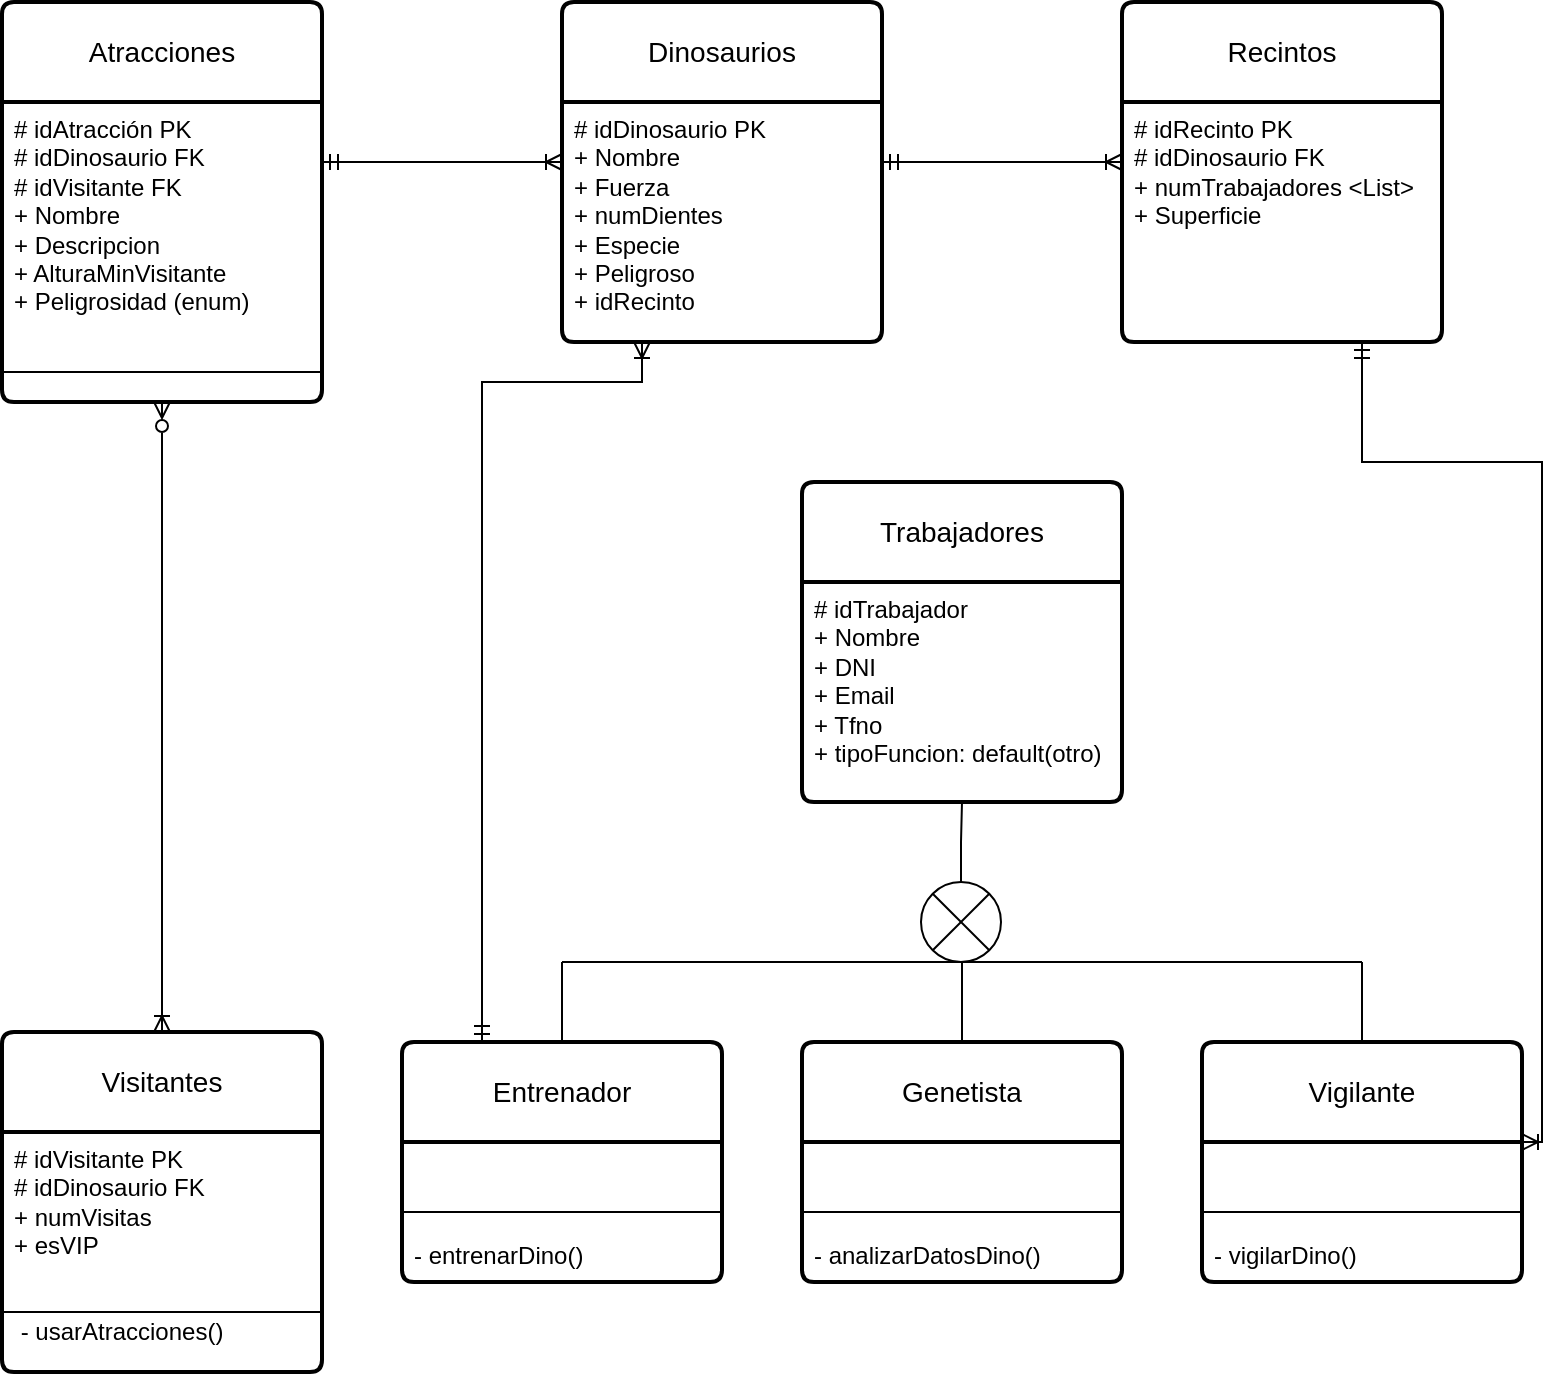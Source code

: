 <mxfile version="24.7.8">
  <diagram id="C5RBs43oDa-KdzZeNtuy" name="Page-1">
    <mxGraphModel dx="1687" dy="984" grid="1" gridSize="10" guides="1" tooltips="1" connect="1" arrows="1" fold="1" page="1" pageScale="1" pageWidth="827" pageHeight="1169" math="0" shadow="0">
      <root>
        <mxCell id="WIyWlLk6GJQsqaUBKTNV-0" />
        <mxCell id="WIyWlLk6GJQsqaUBKTNV-1" parent="WIyWlLk6GJQsqaUBKTNV-0" />
        <mxCell id="1NlGNjxJHyOpkNHYoiTn-0" value="Dinosaurios" style="swimlane;childLayout=stackLayout;horizontal=1;startSize=50;horizontalStack=0;rounded=1;fontSize=14;fontStyle=0;strokeWidth=2;resizeParent=0;resizeLast=1;shadow=0;dashed=0;align=center;arcSize=4;whiteSpace=wrap;html=1;" parent="WIyWlLk6GJQsqaUBKTNV-1" vertex="1">
          <mxGeometry x="320" y="40" width="160" height="170" as="geometry" />
        </mxCell>
        <mxCell id="1NlGNjxJHyOpkNHYoiTn-1" value="# idDinosaurio PK&lt;br&gt;+ Nombre&lt;br&gt;+ Fuerza&lt;div&gt;+ numDientes&lt;/div&gt;&lt;div&gt;+ Especie&lt;/div&gt;&lt;div&gt;+ Peligroso&lt;/div&gt;&lt;div&gt;+ idRecinto&lt;/div&gt;" style="align=left;strokeColor=none;fillColor=none;spacingLeft=4;fontSize=12;verticalAlign=top;resizable=0;rotatable=0;part=1;html=1;" parent="1NlGNjxJHyOpkNHYoiTn-0" vertex="1">
          <mxGeometry y="50" width="160" height="120" as="geometry" />
        </mxCell>
        <mxCell id="b5b9d-rIKft5hcm6MHqH-2" value="Recintos" style="swimlane;childLayout=stackLayout;horizontal=1;startSize=50;horizontalStack=0;rounded=1;fontSize=14;fontStyle=0;strokeWidth=2;resizeParent=0;resizeLast=1;shadow=0;dashed=0;align=center;arcSize=4;whiteSpace=wrap;html=1;" parent="WIyWlLk6GJQsqaUBKTNV-1" vertex="1">
          <mxGeometry x="600" y="40" width="160" height="170" as="geometry" />
        </mxCell>
        <mxCell id="b5b9d-rIKft5hcm6MHqH-3" value="# idRecinto PK&lt;div&gt;# idDinosaurio FK&lt;br&gt;+ numTrabajadores &amp;lt;List&amp;gt;&lt;br&gt;&lt;div&gt;+ Superficie&lt;br&gt;&lt;br&gt;&lt;/div&gt;&lt;/div&gt;" style="align=left;strokeColor=none;fillColor=none;spacingLeft=4;fontSize=12;verticalAlign=top;resizable=0;rotatable=0;part=1;html=1;" parent="b5b9d-rIKft5hcm6MHqH-2" vertex="1">
          <mxGeometry y="50" width="160" height="120" as="geometry" />
        </mxCell>
        <mxCell id="oYl3zLS1zeY3uCO2tuIm-24" style="edgeStyle=orthogonalEdgeStyle;rounded=0;orthogonalLoop=1;jettySize=auto;html=1;entryX=0;entryY=0.25;entryDx=0;entryDy=0;exitX=1;exitY=0.25;exitDx=0;exitDy=0;endArrow=ERoneToMany;endFill=0;startArrow=ERmandOne;startFill=0;" parent="WIyWlLk6GJQsqaUBKTNV-1" source="oYl3zLS1zeY3uCO2tuIm-26" target="1NlGNjxJHyOpkNHYoiTn-1" edge="1">
          <mxGeometry relative="1" as="geometry" />
        </mxCell>
        <mxCell id="oYl3zLS1zeY3uCO2tuIm-30" style="edgeStyle=orthogonalEdgeStyle;rounded=0;orthogonalLoop=1;jettySize=auto;html=1;entryX=0.5;entryY=1;entryDx=0;entryDy=0;endArrow=ERzeroToMany;endFill=0;startArrow=ERoneToMany;startFill=0;" parent="WIyWlLk6GJQsqaUBKTNV-1" source="b5b9d-rIKft5hcm6MHqH-4" target="oYl3zLS1zeY3uCO2tuIm-25" edge="1">
          <mxGeometry relative="1" as="geometry" />
        </mxCell>
        <mxCell id="b5b9d-rIKft5hcm6MHqH-4" value="Visitantes" style="swimlane;childLayout=stackLayout;horizontal=1;startSize=50;horizontalStack=0;rounded=1;fontSize=14;fontStyle=0;strokeWidth=2;resizeParent=0;resizeLast=1;shadow=0;dashed=0;align=center;arcSize=4;whiteSpace=wrap;html=1;" parent="WIyWlLk6GJQsqaUBKTNV-1" vertex="1">
          <mxGeometry x="40" y="555" width="160" height="170" as="geometry" />
        </mxCell>
        <mxCell id="b5b9d-rIKft5hcm6MHqH-5" value="# idVisitante PK&lt;br&gt;# idDinosaurio FK&lt;br&gt;&lt;div&gt;+ numVisitas&lt;br&gt;+ esVIP&lt;div&gt;&lt;br&gt;&lt;/div&gt;&lt;div&gt;&lt;br&gt;&lt;/div&gt;&lt;div&gt;&amp;nbsp;- usarAtracciones()&lt;/div&gt;&lt;/div&gt;" style="align=left;strokeColor=none;fillColor=none;spacingLeft=4;fontSize=12;verticalAlign=top;resizable=0;rotatable=0;part=1;html=1;" parent="b5b9d-rIKft5hcm6MHqH-4" vertex="1">
          <mxGeometry y="50" width="160" height="120" as="geometry" />
        </mxCell>
        <mxCell id="E76tADAJuwRbCR00fw5j-2" value="" style="line;html=1;strokeWidth=1;align=left;verticalAlign=middle;spacingTop=-1;spacingLeft=3;spacingRight=3;rotatable=0;labelPosition=right;points=[];portConstraint=eastwest;" parent="b5b9d-rIKft5hcm6MHqH-4" vertex="1">
          <mxGeometry y="170" width="160" as="geometry" />
        </mxCell>
        <mxCell id="oYl3zLS1zeY3uCO2tuIm-23" value="" style="endArrow=none;html=1;rounded=0;exitX=0;exitY=0.75;exitDx=0;exitDy=0;entryX=1;entryY=0.75;entryDx=0;entryDy=0;" parent="b5b9d-rIKft5hcm6MHqH-4" source="b5b9d-rIKft5hcm6MHqH-5" target="b5b9d-rIKft5hcm6MHqH-5" edge="1">
          <mxGeometry width="50" height="50" relative="1" as="geometry">
            <mxPoint x="50" y="130" as="sourcePoint" />
            <mxPoint x="100" y="80" as="targetPoint" />
          </mxGeometry>
        </mxCell>
        <mxCell id="oYl3zLS1zeY3uCO2tuIm-32" style="edgeStyle=orthogonalEdgeStyle;rounded=0;orthogonalLoop=1;jettySize=auto;html=1;entryX=0.75;entryY=1;entryDx=0;entryDy=0;endArrow=ERmandOne;endFill=0;startArrow=ERoneToMany;startFill=0;exitX=1;exitY=0;exitDx=0;exitDy=0;" parent="WIyWlLk6GJQsqaUBKTNV-1" source="oYl3zLS1zeY3uCO2tuIm-16" target="b5b9d-rIKft5hcm6MHqH-3" edge="1">
          <mxGeometry relative="1" as="geometry">
            <Array as="points">
              <mxPoint x="810" y="610" />
              <mxPoint x="810" y="270" />
              <mxPoint x="720" y="270" />
            </Array>
          </mxGeometry>
        </mxCell>
        <mxCell id="E76tADAJuwRbCR00fw5j-0" value="Trabajadores" style="swimlane;childLayout=stackLayout;horizontal=1;startSize=50;horizontalStack=0;rounded=1;fontSize=14;fontStyle=0;strokeWidth=2;resizeParent=0;resizeLast=1;shadow=0;dashed=0;align=center;arcSize=4;whiteSpace=wrap;html=1;" parent="WIyWlLk6GJQsqaUBKTNV-1" vertex="1">
          <mxGeometry x="440" y="280" width="160" height="160" as="geometry" />
        </mxCell>
        <mxCell id="E76tADAJuwRbCR00fw5j-1" value="# idTrabajador&lt;br&gt;+ Nombre&lt;br&gt;+ DNI&lt;div&gt;+ Email&lt;/div&gt;&lt;div&gt;+ Tfno&lt;/div&gt;&lt;div&gt;+ tipoFuncion: default(otro)&lt;/div&gt;" style="align=left;strokeColor=none;fillColor=none;spacingLeft=4;fontSize=12;verticalAlign=top;resizable=0;rotatable=0;part=1;html=1;" parent="E76tADAJuwRbCR00fw5j-0" vertex="1">
          <mxGeometry y="50" width="160" height="110" as="geometry" />
        </mxCell>
        <mxCell id="oYl3zLS1zeY3uCO2tuIm-3" style="edgeStyle=orthogonalEdgeStyle;rounded=0;orthogonalLoop=1;jettySize=auto;html=1;entryX=0.5;entryY=1;entryDx=0;entryDy=0;endArrow=none;endFill=0;" parent="WIyWlLk6GJQsqaUBKTNV-1" source="oYl3zLS1zeY3uCO2tuIm-2" target="E76tADAJuwRbCR00fw5j-1" edge="1">
          <mxGeometry relative="1" as="geometry" />
        </mxCell>
        <mxCell id="oYl3zLS1zeY3uCO2tuIm-2" value="" style="ellipse;whiteSpace=wrap;html=1;aspect=fixed;" parent="WIyWlLk6GJQsqaUBKTNV-1" vertex="1">
          <mxGeometry x="499.5" y="480" width="40" height="40" as="geometry" />
        </mxCell>
        <mxCell id="oYl3zLS1zeY3uCO2tuIm-4" value="" style="endArrow=none;html=1;rounded=0;exitX=0;exitY=1;exitDx=0;exitDy=0;entryX=1;entryY=0;entryDx=0;entryDy=0;" parent="WIyWlLk6GJQsqaUBKTNV-1" source="oYl3zLS1zeY3uCO2tuIm-2" target="oYl3zLS1zeY3uCO2tuIm-2" edge="1">
          <mxGeometry width="50" height="50" relative="1" as="geometry">
            <mxPoint x="510" y="530" as="sourcePoint" />
            <mxPoint x="560" y="480" as="targetPoint" />
          </mxGeometry>
        </mxCell>
        <mxCell id="oYl3zLS1zeY3uCO2tuIm-5" value="" style="endArrow=none;html=1;rounded=0;exitX=0;exitY=0;exitDx=0;exitDy=0;entryX=1;entryY=1;entryDx=0;entryDy=0;" parent="WIyWlLk6GJQsqaUBKTNV-1" source="oYl3zLS1zeY3uCO2tuIm-2" target="oYl3zLS1zeY3uCO2tuIm-2" edge="1">
          <mxGeometry width="50" height="50" relative="1" as="geometry">
            <mxPoint x="515" y="524" as="sourcePoint" />
            <mxPoint x="544" y="496" as="targetPoint" />
          </mxGeometry>
        </mxCell>
        <mxCell id="oYl3zLS1zeY3uCO2tuIm-6" value="" style="endArrow=none;html=1;rounded=0;" parent="WIyWlLk6GJQsqaUBKTNV-1" edge="1">
          <mxGeometry width="50" height="50" relative="1" as="geometry">
            <mxPoint x="320" y="520" as="sourcePoint" />
            <mxPoint x="720" y="520" as="targetPoint" />
          </mxGeometry>
        </mxCell>
        <mxCell id="oYl3zLS1zeY3uCO2tuIm-19" style="edgeStyle=orthogonalEdgeStyle;rounded=0;orthogonalLoop=1;jettySize=auto;html=1;endArrow=none;endFill=0;" parent="WIyWlLk6GJQsqaUBKTNV-1" source="oYl3zLS1zeY3uCO2tuIm-7" edge="1">
          <mxGeometry relative="1" as="geometry">
            <mxPoint x="320" y="520" as="targetPoint" />
          </mxGeometry>
        </mxCell>
        <mxCell id="oYl3zLS1zeY3uCO2tuIm-33" style="edgeStyle=orthogonalEdgeStyle;rounded=0;orthogonalLoop=1;jettySize=auto;html=1;exitX=0.25;exitY=0;exitDx=0;exitDy=0;entryX=0.25;entryY=1;entryDx=0;entryDy=0;endArrow=ERoneToMany;endFill=0;startArrow=ERmandOne;startFill=0;" parent="WIyWlLk6GJQsqaUBKTNV-1" source="oYl3zLS1zeY3uCO2tuIm-7" target="1NlGNjxJHyOpkNHYoiTn-1" edge="1">
          <mxGeometry relative="1" as="geometry">
            <Array as="points">
              <mxPoint x="280" y="230" />
              <mxPoint x="360" y="230" />
            </Array>
          </mxGeometry>
        </mxCell>
        <mxCell id="oYl3zLS1zeY3uCO2tuIm-7" value="Entrenador" style="swimlane;childLayout=stackLayout;horizontal=1;startSize=50;horizontalStack=0;rounded=1;fontSize=14;fontStyle=0;strokeWidth=2;resizeParent=0;resizeLast=1;shadow=0;dashed=0;align=center;arcSize=4;whiteSpace=wrap;html=1;" parent="WIyWlLk6GJQsqaUBKTNV-1" vertex="1">
          <mxGeometry x="240" y="560" width="160" height="120" as="geometry" />
        </mxCell>
        <mxCell id="oYl3zLS1zeY3uCO2tuIm-8" value="&lt;div&gt;&lt;br&gt;&lt;/div&gt;&lt;div&gt;&lt;br&gt;&lt;/div&gt;&lt;div&gt;&lt;br&gt;&lt;/div&gt;&lt;div&gt;- entrenarDino()&lt;/div&gt;" style="align=left;strokeColor=none;fillColor=none;spacingLeft=4;fontSize=12;verticalAlign=top;resizable=0;rotatable=0;part=1;html=1;" parent="oYl3zLS1zeY3uCO2tuIm-7" vertex="1">
          <mxGeometry y="50" width="160" height="70" as="geometry" />
        </mxCell>
        <mxCell id="oYl3zLS1zeY3uCO2tuIm-11" value="" style="endArrow=none;html=1;rounded=0;exitX=0;exitY=0.5;exitDx=0;exitDy=0;entryX=1;entryY=0.5;entryDx=0;entryDy=0;" parent="oYl3zLS1zeY3uCO2tuIm-7" source="oYl3zLS1zeY3uCO2tuIm-8" target="oYl3zLS1zeY3uCO2tuIm-8" edge="1">
          <mxGeometry width="50" height="50" relative="1" as="geometry">
            <mxPoint x="130" as="sourcePoint" />
            <mxPoint x="180" y="-50" as="targetPoint" />
          </mxGeometry>
        </mxCell>
        <mxCell id="oYl3zLS1zeY3uCO2tuIm-21" style="edgeStyle=orthogonalEdgeStyle;rounded=0;orthogonalLoop=1;jettySize=auto;html=1;endArrow=none;endFill=0;" parent="WIyWlLk6GJQsqaUBKTNV-1" source="oYl3zLS1zeY3uCO2tuIm-12" edge="1">
          <mxGeometry relative="1" as="geometry">
            <mxPoint x="520" y="520" as="targetPoint" />
          </mxGeometry>
        </mxCell>
        <mxCell id="oYl3zLS1zeY3uCO2tuIm-12" value="Genetista" style="swimlane;childLayout=stackLayout;horizontal=1;startSize=50;horizontalStack=0;rounded=1;fontSize=14;fontStyle=0;strokeWidth=2;resizeParent=0;resizeLast=1;shadow=0;dashed=0;align=center;arcSize=4;whiteSpace=wrap;html=1;" parent="WIyWlLk6GJQsqaUBKTNV-1" vertex="1">
          <mxGeometry x="440" y="560" width="160" height="120" as="geometry" />
        </mxCell>
        <mxCell id="oYl3zLS1zeY3uCO2tuIm-13" value="&lt;div&gt;&lt;br&gt;&lt;/div&gt;&lt;div&gt;&lt;br&gt;&lt;/div&gt;&lt;div&gt;&lt;br&gt;&lt;/div&gt;&lt;div&gt;- analizarDatosDino()&lt;/div&gt;" style="align=left;strokeColor=none;fillColor=none;spacingLeft=4;fontSize=12;verticalAlign=top;resizable=0;rotatable=0;part=1;html=1;" parent="oYl3zLS1zeY3uCO2tuIm-12" vertex="1">
          <mxGeometry y="50" width="160" height="70" as="geometry" />
        </mxCell>
        <mxCell id="oYl3zLS1zeY3uCO2tuIm-14" value="" style="endArrow=none;html=1;rounded=0;exitX=0;exitY=0.5;exitDx=0;exitDy=0;entryX=1;entryY=0.5;entryDx=0;entryDy=0;" parent="oYl3zLS1zeY3uCO2tuIm-12" source="oYl3zLS1zeY3uCO2tuIm-13" target="oYl3zLS1zeY3uCO2tuIm-13" edge="1">
          <mxGeometry width="50" height="50" relative="1" as="geometry">
            <mxPoint x="130" as="sourcePoint" />
            <mxPoint x="180" y="-50" as="targetPoint" />
          </mxGeometry>
        </mxCell>
        <mxCell id="oYl3zLS1zeY3uCO2tuIm-20" style="edgeStyle=orthogonalEdgeStyle;rounded=0;orthogonalLoop=1;jettySize=auto;html=1;endArrow=none;endFill=0;" parent="WIyWlLk6GJQsqaUBKTNV-1" source="oYl3zLS1zeY3uCO2tuIm-15" edge="1">
          <mxGeometry relative="1" as="geometry">
            <mxPoint x="720" y="520" as="targetPoint" />
          </mxGeometry>
        </mxCell>
        <mxCell id="oYl3zLS1zeY3uCO2tuIm-15" value="Vigilante" style="swimlane;childLayout=stackLayout;horizontal=1;startSize=50;horizontalStack=0;rounded=1;fontSize=14;fontStyle=0;strokeWidth=2;resizeParent=0;resizeLast=1;shadow=0;dashed=0;align=center;arcSize=4;whiteSpace=wrap;html=1;" parent="WIyWlLk6GJQsqaUBKTNV-1" vertex="1">
          <mxGeometry x="640" y="560" width="160" height="120" as="geometry" />
        </mxCell>
        <mxCell id="oYl3zLS1zeY3uCO2tuIm-16" value="&lt;div&gt;&lt;br&gt;&lt;/div&gt;&lt;div&gt;&lt;br&gt;&lt;/div&gt;&lt;div&gt;&lt;br&gt;&lt;/div&gt;&lt;div&gt;- vigilarDino()&lt;/div&gt;" style="align=left;strokeColor=none;fillColor=none;spacingLeft=4;fontSize=12;verticalAlign=top;resizable=0;rotatable=0;part=1;html=1;" parent="oYl3zLS1zeY3uCO2tuIm-15" vertex="1">
          <mxGeometry y="50" width="160" height="70" as="geometry" />
        </mxCell>
        <mxCell id="oYl3zLS1zeY3uCO2tuIm-17" value="" style="endArrow=none;html=1;rounded=0;exitX=0;exitY=0.5;exitDx=0;exitDy=0;entryX=1;entryY=0.5;entryDx=0;entryDy=0;" parent="oYl3zLS1zeY3uCO2tuIm-15" source="oYl3zLS1zeY3uCO2tuIm-16" target="oYl3zLS1zeY3uCO2tuIm-16" edge="1">
          <mxGeometry width="50" height="50" relative="1" as="geometry">
            <mxPoint x="130" as="sourcePoint" />
            <mxPoint x="180" y="-50" as="targetPoint" />
          </mxGeometry>
        </mxCell>
        <mxCell id="oYl3zLS1zeY3uCO2tuIm-22" value="" style="edgeStyle=entityRelationEdgeStyle;fontSize=12;html=1;endArrow=ERoneToMany;endFill=0;rounded=0;exitX=1;exitY=0.25;exitDx=0;exitDy=0;entryX=0;entryY=0.25;entryDx=0;entryDy=0;startArrow=ERmandOne;startFill=0;" parent="WIyWlLk6GJQsqaUBKTNV-1" source="1NlGNjxJHyOpkNHYoiTn-1" target="b5b9d-rIKft5hcm6MHqH-3" edge="1">
          <mxGeometry width="100" height="100" relative="1" as="geometry">
            <mxPoint x="560" y="190" as="sourcePoint" />
            <mxPoint x="660" y="90" as="targetPoint" />
          </mxGeometry>
        </mxCell>
        <mxCell id="oYl3zLS1zeY3uCO2tuIm-25" value="Atracciones" style="swimlane;childLayout=stackLayout;horizontal=1;startSize=50;horizontalStack=0;rounded=1;fontSize=14;fontStyle=0;strokeWidth=2;resizeParent=0;resizeLast=1;shadow=0;dashed=0;align=center;arcSize=4;whiteSpace=wrap;html=1;" parent="WIyWlLk6GJQsqaUBKTNV-1" vertex="1">
          <mxGeometry x="40" y="40" width="160" height="200" as="geometry" />
        </mxCell>
        <mxCell id="oYl3zLS1zeY3uCO2tuIm-26" value="# idAtracción PK&lt;br&gt;# idDinosaurio FK&lt;div&gt;# idVisitante FK&lt;br&gt;&lt;div&gt;+ Nombre&lt;br&gt;+ Descripcion&lt;div&gt;+ AlturaMinVisitante&lt;/div&gt;&lt;div&gt;+ Peligrosidad (enum)&lt;/div&gt;&lt;div&gt;&lt;br&gt;&lt;/div&gt;&lt;/div&gt;&lt;/div&gt;" style="align=left;strokeColor=none;fillColor=none;spacingLeft=4;fontSize=12;verticalAlign=top;resizable=0;rotatable=0;part=1;html=1;" parent="oYl3zLS1zeY3uCO2tuIm-25" vertex="1">
          <mxGeometry y="50" width="160" height="120" as="geometry" />
        </mxCell>
        <mxCell id="oYl3zLS1zeY3uCO2tuIm-27" value="" style="line;html=1;strokeWidth=1;align=left;verticalAlign=middle;spacingTop=-1;spacingLeft=3;spacingRight=3;rotatable=0;labelPosition=right;points=[];portConstraint=eastwest;" parent="oYl3zLS1zeY3uCO2tuIm-25" vertex="1">
          <mxGeometry y="170" width="160" height="30" as="geometry" />
        </mxCell>
        <mxCell id="oYl3zLS1zeY3uCO2tuIm-31" style="edgeStyle=orthogonalEdgeStyle;rounded=0;orthogonalLoop=1;jettySize=auto;html=1;exitX=0.5;exitY=1;exitDx=0;exitDy=0;" parent="oYl3zLS1zeY3uCO2tuIm-25" source="oYl3zLS1zeY3uCO2tuIm-26" target="oYl3zLS1zeY3uCO2tuIm-26" edge="1">
          <mxGeometry relative="1" as="geometry" />
        </mxCell>
      </root>
    </mxGraphModel>
  </diagram>
</mxfile>
